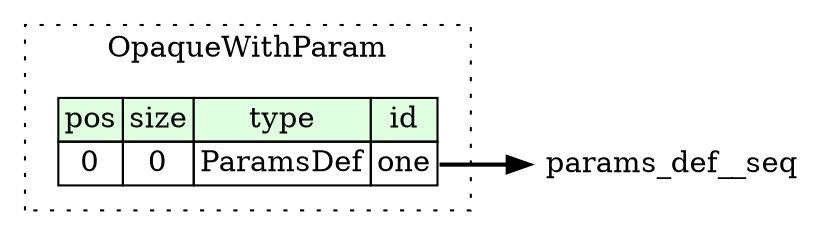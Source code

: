 digraph {
	rankdir=LR;
	node [shape=plaintext];
	subgraph cluster__opaque_with_param {
		label="OpaqueWithParam";
		graph[style=dotted];

		opaque_with_param__seq [label=<<TABLE BORDER="0" CELLBORDER="1" CELLSPACING="0">
			<TR><TD BGCOLOR="#E0FFE0">pos</TD><TD BGCOLOR="#E0FFE0">size</TD><TD BGCOLOR="#E0FFE0">type</TD><TD BGCOLOR="#E0FFE0">id</TD></TR>
			<TR><TD PORT="one_pos">0</TD><TD PORT="one_size">0</TD><TD>ParamsDef</TD><TD PORT="one_type">one</TD></TR>
		</TABLE>>];
	}
	opaque_with_param__seq:one_type -> params_def__seq [style=bold];
}
